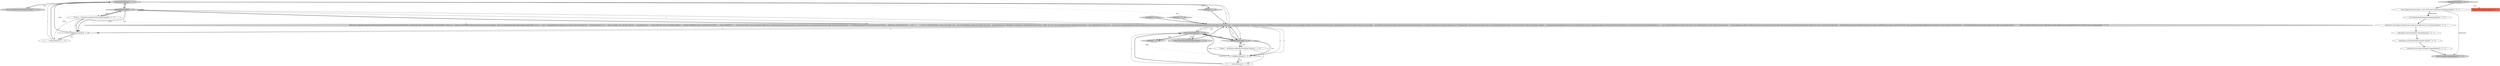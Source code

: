 digraph {
15 [style = filled, label = "return ColorPalette.BLUE@@@25@@@['0', '1', '0']", fillcolor = lightgray, shape = ellipse image = "AAA0AAABBB2BBB"];
5 [style = filled, label = "return l@@@36@@@['1', '0', '0']", fillcolor = lightgray, shape = ellipse image = "AAA0AAABBB1BBB"];
7 [style = filled, label = "toString['1', '0', '0']", fillcolor = lightgray, shape = diamond image = "AAA0AAABBB1BBB"];
1 [style = filled, label = "String s = ((Build)run).getBuiltOnStr()@@@33@@@['1', '0', '0']", fillcolor = white, shape = ellipse image = "AAA0AAABBB1BBB"];
12 [style = filled, label = "l += ' ' + s@@@34@@@['0', '1', '0']", fillcolor = white, shape = ellipse image = "AAA0AAABBB2BBB"];
17 [style = filled, label = "domainAxis.setUpperMargin(0.0)@@@7@@@['0', '0', '1']", fillcolor = white, shape = ellipse image = "AAA0AAABBB3BBB"];
13 [style = filled, label = "return l@@@36@@@['0', '1', '0']", fillcolor = lightgray, shape = ellipse image = "AAA0AAABBB2BBB"];
14 [style = filled, label = "getColor['0', '1', '0']", fillcolor = lightgray, shape = diamond image = "AAA0AAABBB2BBB"];
11 [style = filled, label = "s != null@@@34@@@['0', '1', '0']", fillcolor = white, shape = diamond image = "AAA0AAABBB2BBB"];
0 [style = filled, label = "getBuildTimeGraph['1', '0', '0']", fillcolor = lightgray, shape = diamond image = "AAA0AAABBB1BBB"];
19 [style = filled, label = "domainAxis.setCategoryLabelPositions(CategoryLabelPositions.UP_90)@@@5@@@['0', '0', '1']", fillcolor = white, shape = ellipse image = "AAA0AAABBB3BBB"];
20 [style = filled, label = "plot.setDomainAxis(domainAxis)@@@4@@@['0', '0', '1']", fillcolor = white, shape = ellipse image = "AAA0AAABBB3BBB"];
10 [style = filled, label = "String s = ((Build)run).getBuiltOnStr()@@@33@@@['0', '1', '0']", fillcolor = white, shape = ellipse image = "AAA0AAABBB2BBB"];
4 [style = filled, label = "s != null@@@34@@@['1', '0', '0']", fillcolor = white, shape = diamond image = "AAA0AAABBB1BBB"];
24 [style = filled, label = "domainAxis.setLowerMargin(0.0)@@@6@@@['0', '0', '1']", fillcolor = white, shape = ellipse image = "AAA0AAABBB3BBB"];
3 [style = filled, label = "l += ' ' + s@@@34@@@['1', '0', '0']", fillcolor = white, shape = ellipse image = "AAA0AAABBB1BBB"];
21 [style = filled, label = "configureDomainAxis['0', '0', '1']", fillcolor = lightgray, shape = diamond image = "AAA0AAABBB3BBB"];
25 [style = filled, label = "return domainAxis@@@9@@@['0', '0', '1']", fillcolor = lightgray, shape = ellipse image = "AAA0AAABBB3BBB"];
8 [style = filled, label = "getColor['1', '0', '0']", fillcolor = lightgray, shape = diamond image = "AAA0AAABBB1BBB"];
9 [style = filled, label = "getBuildTimeGraph['0', '1', '0']", fillcolor = lightgray, shape = diamond image = "AAA0AAABBB2BBB"];
22 [style = filled, label = "domainAxis.setCategoryMargin(0.0)@@@8@@@['0', '0', '1']", fillcolor = white, shape = ellipse image = "AAA0AAABBB3BBB"];
23 [style = filled, label = "final CategoryAxis domainAxis = new NoOverlapCategoryAxis(null)@@@3@@@['0', '0', '1']", fillcolor = white, shape = ellipse image = "AAA0AAABBB3BBB"];
18 [style = filled, label = "CategoryPlot plot@@@2@@@['0', '0', '1']", fillcolor = tomato, shape = box image = "AAA0AAABBB3BBB"];
16 [style = filled, label = "toString['0', '1', '0']", fillcolor = lightgray, shape = diamond image = "AAA0AAABBB2BBB"];
6 [style = filled, label = "return ColorPalette.BLUE@@@25@@@['1', '0', '0']", fillcolor = lightgray, shape = ellipse image = "AAA0AAABBB1BBB"];
2 [style = filled, label = "return new Graph(getLastBuild().getTimestamp(),500,400){@Override protected JFreeChart createGraph(){class ChartLabel{public ChartLabel(Run r){this.run = r}public int compareTo(ChartLabel that){return this.run.number - that.run.number}@Override public boolean equals(Object o){if (o == null || !.isAssignableFrom(o.getClass())) {return false}ChartLabel that = (ChartLabel)oreturn run == that.run}public Color getColor(){Result r = run.getResult()if (r == Result.FAILURE) return ColorPalette.REDif (r == Result.UNSTABLE) return ColorPalette.YELLOWif (r == Result.ABORTED || r == Result.NOT_BUILT) return ColorPalette.GREYreturn ColorPalette.BLUE}@Override public int hashCode(){return run.hashCode()}@Override public String toString(){String l = run.getDisplayName()if (run instanceof Build) {String s = ((Build)run).getBuiltOnStr()if (s != null) l += ' ' + s}return l}}DataSetBuilder<String,ChartLabel> data = new DataSetBuilder<String,ChartLabel>()for (Run r : getNewBuilds()){if (r.isBuilding()) continuedata.add(((double)r.getDuration()) / (1000 * 60),\"min\",new ChartLabel(r))}final CategoryDataset dataset = data.build()final JFreeChart chart = ChartFactory.createStackedAreaChart(null,null,Messages.Job_minutes(),dataset,PlotOrientation.VERTICAL,false,true,false)chart.setBackgroundPaint(Color.white)final CategoryPlot plot = chart.getCategoryPlot()plot.setBackgroundPaint(Color.WHITE)plot.setOutlinePaint(null)plot.setForegroundAlpha(0.8f)plot.setRangeGridlinesVisible(true)plot.setRangeGridlinePaint(Color.black)CategoryAxis domainAxis = new ShiftedCategoryAxis(null)plot.setDomainAxis(domainAxis)domainAxis.setCategoryLabelPositions(CategoryLabelPositions.UP_90)domainAxis.setLowerMargin(0.0)domainAxis.setUpperMargin(0.0)domainAxis.setCategoryMargin(0.0)final NumberAxis rangeAxis = (NumberAxis)plot.getRangeAxis()ChartUtil.adjustChebyshev(dataset,rangeAxis)rangeAxis.setStandardTickUnits(NumberAxis.createIntegerTickUnits())StackedAreaRenderer ar = new StackedAreaRenderer2(){@Override public Paint getItemPaint(int row,int column){ChartLabel key = (ChartLabel)dataset.getColumnKey(column)return key.getColor()}@Override public String generateURL(CategoryDataset dataset,int row,int column){ChartLabel label = (ChartLabel)dataset.getColumnKey(column)return String.valueOf(label.run.number)}@Override public String generateToolTip(CategoryDataset dataset,int row,int column){ChartLabel label = (ChartLabel)dataset.getColumnKey(column)return label.run.getDisplayName() + \" : \" + label.run.getDurationString()}}plot.setRenderer(ar)plot.setInsets(new RectangleInsets(0,0,0,5.0))return chart}}@@@3@@@['1', '1', '0']", fillcolor = lightgray, shape = ellipse image = "AAA0AAABBB1BBB"];
1->4 [style = solid, label="s"];
2->0 [style = solid, label="o"];
10->2 [style = dotted, label="true"];
13->15 [style = bold, label=""];
0->1 [style = dotted, label="true"];
2->11 [style = solid, label="r"];
0->4 [style = bold, label=""];
9->11 [style = bold, label=""];
11->12 [style = bold, label=""];
4->3 [style = dotted, label="true"];
11->12 [style = dotted, label="true"];
2->13 [style = solid, label="l"];
3->5 [style = solid, label="l"];
21->18 [style = dotted, label="true"];
10->9 [style = bold, label=""];
2->9 [style = solid, label="o"];
2->0 [style = solid, label="r"];
9->11 [style = dotted, label="true"];
4->5 [style = bold, label=""];
9->13 [style = bold, label=""];
9->2 [style = bold, label=""];
24->17 [style = bold, label=""];
13->16 [style = dotted, label="true"];
12->13 [style = solid, label="l"];
10->11 [style = bold, label=""];
5->7 [style = dotted, label="true"];
19->24 [style = bold, label=""];
0->1 [style = bold, label=""];
3->5 [style = bold, label=""];
9->10 [style = dotted, label="true"];
12->13 [style = bold, label=""];
20->19 [style = bold, label=""];
16->2 [style = bold, label=""];
2->9 [style = solid, label="r"];
2->9 [style = bold, label=""];
10->12 [style = solid, label="s"];
13->2 [style = dotted, label="true"];
4->5 [style = dotted, label="false"];
13->15 [style = dotted, label="false"];
5->0 [style = bold, label=""];
8->2 [style = bold, label=""];
13->16 [style = bold, label=""];
22->25 [style = bold, label=""];
2->5 [style = solid, label="r"];
23->20 [style = bold, label=""];
2->5 [style = solid, label="l"];
1->3 [style = solid, label="s"];
11->13 [style = bold, label=""];
1->4 [style = bold, label=""];
5->6 [style = dotted, label="false"];
2->4 [style = solid, label="r"];
14->2 [style = bold, label=""];
1->2 [style = dotted, label="true"];
2->0 [style = bold, label=""];
17->22 [style = bold, label=""];
2->4 [style = solid, label="o"];
0->4 [style = dotted, label="true"];
23->20 [style = solid, label="domainAxis"];
23->25 [style = solid, label="domainAxis"];
11->13 [style = dotted, label="false"];
2->11 [style = solid, label="o"];
0->2 [style = bold, label=""];
0->5 [style = bold, label=""];
13->9 [style = bold, label=""];
0->4 [style = dotted, label="false"];
5->6 [style = bold, label=""];
10->11 [style = solid, label="s"];
4->3 [style = bold, label=""];
21->23 [style = bold, label=""];
5->2 [style = dotted, label="true"];
5->7 [style = bold, label=""];
2->13 [style = solid, label="r"];
9->11 [style = dotted, label="false"];
9->10 [style = bold, label=""];
1->0 [style = bold, label=""];
7->2 [style = bold, label=""];
}
